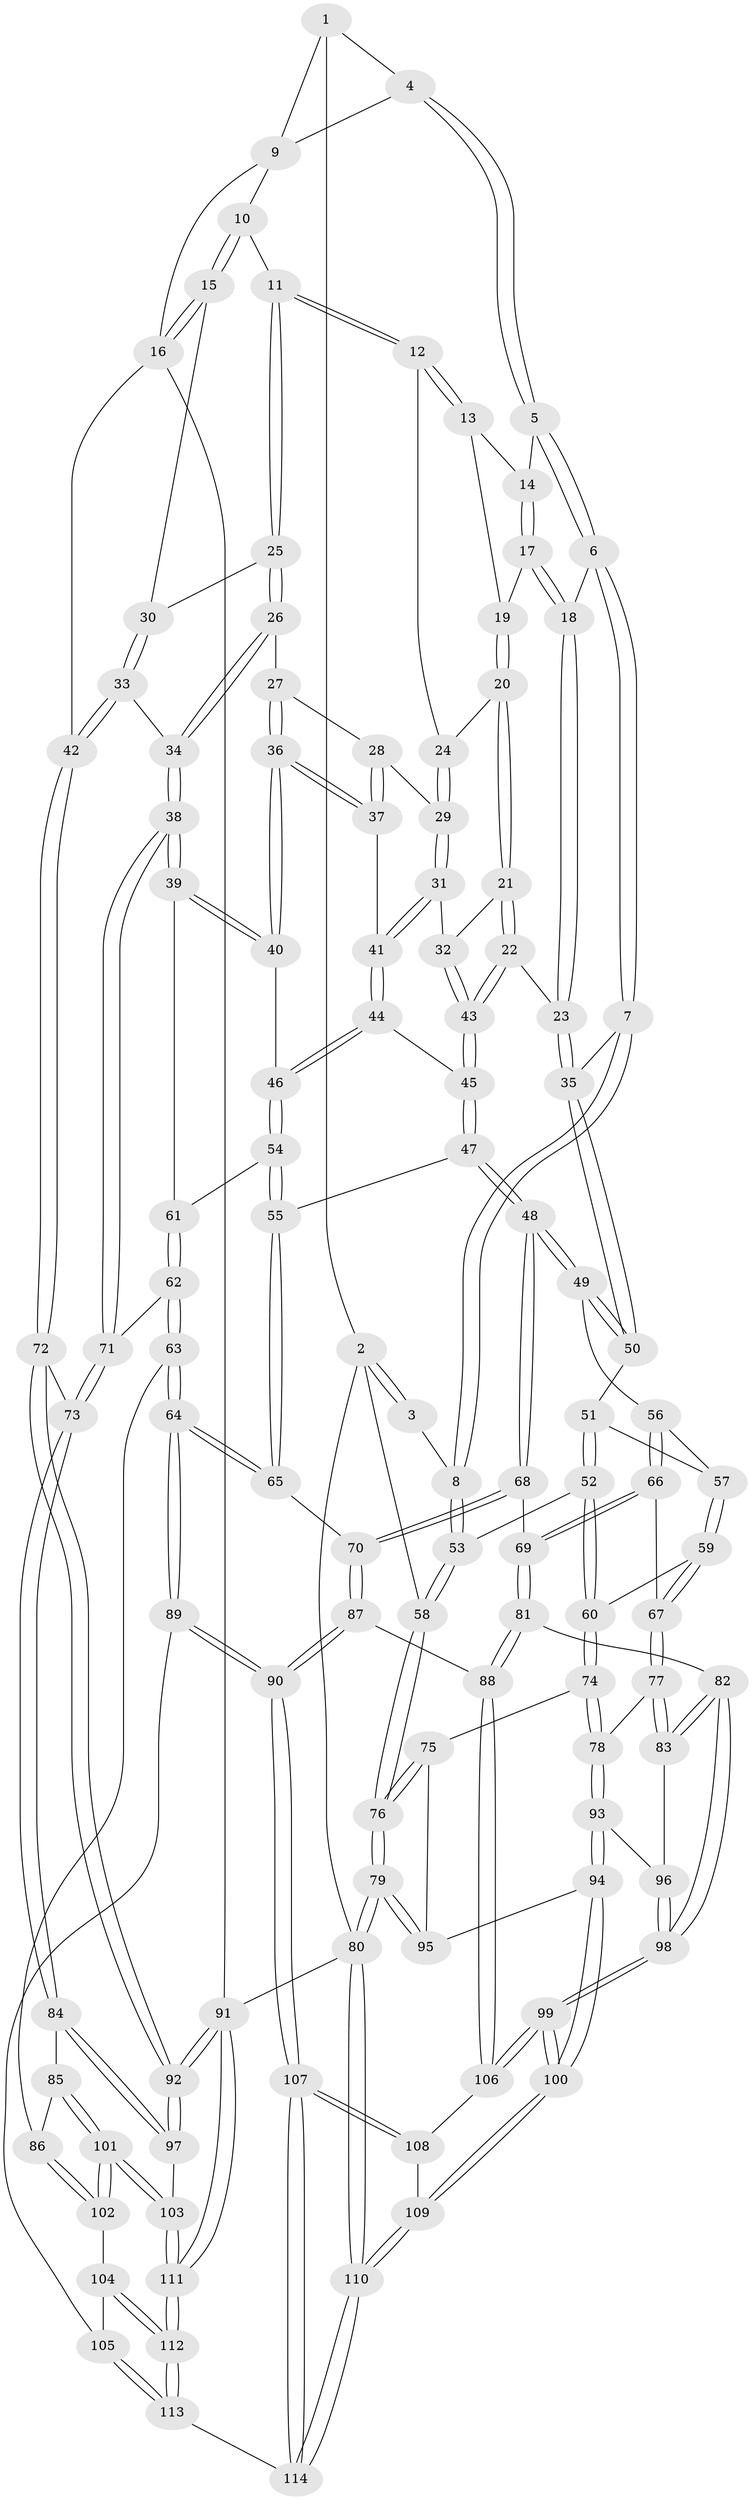// coarse degree distribution, {8: 0.022222222222222223, 2: 0.022222222222222223, 3: 0.13333333333333333, 4: 0.4, 5: 0.24444444444444444, 6: 0.15555555555555556, 7: 0.022222222222222223}
// Generated by graph-tools (version 1.1) at 2025/21/03/04/25 18:21:20]
// undirected, 114 vertices, 281 edges
graph export_dot {
graph [start="1"]
  node [color=gray90,style=filled];
  1 [pos="+0.2689931648690427+0"];
  2 [pos="+0+0.16856112983279464"];
  3 [pos="+0.15647684657576197+0"];
  4 [pos="+0.3223092268838935+0"];
  5 [pos="+0.3278746847444923+0"];
  6 [pos="+0.2457236246515991+0.13217175055596747"];
  7 [pos="+0.15968002661858083+0.2815512048845595"];
  8 [pos="+0+0.29691016426743305"];
  9 [pos="+0.6878952686138532+0"];
  10 [pos="+0.7248976198554825+0.01959486344321727"];
  11 [pos="+0.7061201470842925+0.14014302795280603"];
  12 [pos="+0.7015747955757063+0.1425062836457557"];
  13 [pos="+0.6401519210477715+0.13790928471790162"];
  14 [pos="+0.3939979365578124+0.08493716034710604"];
  15 [pos="+1+0.17869643143949468"];
  16 [pos="+1+0.1797671044994782"];
  17 [pos="+0.39804742823554184+0.09546344784877249"];
  18 [pos="+0.3442106416967287+0.2813469939319154"];
  19 [pos="+0.4427180268197081+0.1506176772406118"];
  20 [pos="+0.49162989399428547+0.23112233848737668"];
  21 [pos="+0.4901009279470746+0.23925786038455354"];
  22 [pos="+0.34491244075394506+0.3641346431552098"];
  23 [pos="+0.33416876011126334+0.3605736681002105"];
  24 [pos="+0.625619124290907+0.20023785909797084"];
  25 [pos="+0.7536296627828611+0.21776321114569117"];
  26 [pos="+0.7474282439606346+0.2530858529559556"];
  27 [pos="+0.7154158390293825+0.2863621072012763"];
  28 [pos="+0.6556065366034088+0.31418757224899735"];
  29 [pos="+0.5990908795408849+0.3200032937951414"];
  30 [pos="+0.870346475050999+0.2433580436431189"];
  31 [pos="+0.5737587901555813+0.3511254970528159"];
  32 [pos="+0.5399077673376053+0.33472287744090334"];
  33 [pos="+0.8847441261606518+0.4706272878983449"];
  34 [pos="+0.812216094289875+0.4803174567715579"];
  35 [pos="+0.2757072141336081+0.36537696083384896"];
  36 [pos="+0.6707986261324949+0.39301364798824673"];
  37 [pos="+0.6625427855922442+0.3893193115035701"];
  38 [pos="+0.8109304481521318+0.48107347055920974"];
  39 [pos="+0.804702213340896+0.47940772280847693"];
  40 [pos="+0.6794907941583022+0.4039642100638569"];
  41 [pos="+0.5805380524633336+0.3676572379155475"];
  42 [pos="+1+0.5089499790990036"];
  43 [pos="+0.3974697503719029+0.41165024178041687"];
  44 [pos="+0.5544823766346156+0.4650173786366172"];
  45 [pos="+0.41817284608269234+0.45148990073700485"];
  46 [pos="+0.580037994604487+0.4983478955509303"];
  47 [pos="+0.4135713547261158+0.48027179945779774"];
  48 [pos="+0.36635182381484327+0.6045365272185079"];
  49 [pos="+0.27247240665876754+0.54083031766289"];
  50 [pos="+0.2379412042316263+0.4579763583985465"];
  51 [pos="+0.15315635829709134+0.4982935425587058"];
  52 [pos="+0.003981810069089225+0.45050311895253176"];
  53 [pos="+0+0.3194717951437931"];
  54 [pos="+0.5809804287004241+0.5004828814665327"];
  55 [pos="+0.5247917847827931+0.5709203402359707"];
  56 [pos="+0.21402069707761903+0.5807753853827065"];
  57 [pos="+0.15694800078180046+0.525136542269801"];
  58 [pos="+0+0.3187877476822539"];
  59 [pos="+0.1352213324806693+0.5930271357396927"];
  60 [pos="+0.0627622502700868+0.5858306098983892"];
  61 [pos="+0.5907843777365829+0.5063750232414472"];
  62 [pos="+0.6633929355099399+0.6452155965823283"];
  63 [pos="+0.6102113009032475+0.7360328904862755"];
  64 [pos="+0.5784119832565792+0.7437584064211977"];
  65 [pos="+0.49294709112617363+0.6741313758772173"];
  66 [pos="+0.18763377061446074+0.6566706988681505"];
  67 [pos="+0.18266152462726176+0.6588436059510773"];
  68 [pos="+0.37212103605974883+0.6329044056215533"];
  69 [pos="+0.33695410766215034+0.6678047963573781"];
  70 [pos="+0.48570107876460733+0.6724556655510608"];
  71 [pos="+0.7690570791307932+0.5809781748980613"];
  72 [pos="+1+0.5455750548249078"];
  73 [pos="+0.8614315884722208+0.739783665807136"];
  74 [pos="+0.032681072621232335+0.7123304161943208"];
  75 [pos="+0+0.7174584845861488"];
  76 [pos="+0+0.7176399282128382"];
  77 [pos="+0.1433021203315569+0.7135821104817781"];
  78 [pos="+0.08394695359331429+0.7320422101839366"];
  79 [pos="+0+1"];
  80 [pos="+0+1"];
  81 [pos="+0.3062760309353159+0.8059222729094774"];
  82 [pos="+0.24533330411837842+0.8030350732146628"];
  83 [pos="+0.2438196338472967+0.8022589276218602"];
  84 [pos="+0.8518064234179854+0.7668882642986556"];
  85 [pos="+0.7862565614063621+0.7835770574496369"];
  86 [pos="+0.6353012568857513+0.7502810176800059"];
  87 [pos="+0.36321096978927636+0.8299026609108938"];
  88 [pos="+0.3073852067524964+0.807431885334441"];
  89 [pos="+0.5214804248269698+0.8582915219175415"];
  90 [pos="+0.4672359945540873+0.8918543310183881"];
  91 [pos="+1+1"];
  92 [pos="+1+0.9768785194841524"];
  93 [pos="+0.09339840807330868+0.8002722644207019"];
  94 [pos="+0.05993875202652193+0.8611628221087115"];
  95 [pos="+0.032157373060592485+0.8741430008439526"];
  96 [pos="+0.13412204345761114+0.8376753925850469"];
  97 [pos="+0.8745756747009621+0.8018983491760139"];
  98 [pos="+0.16281903799010108+0.9234606144596849"];
  99 [pos="+0.16184049110360563+0.9312846682086843"];
  100 [pos="+0.14858452599672342+0.9504099975285247"];
  101 [pos="+0.7510114902982219+0.9102789805959351"];
  102 [pos="+0.6961504456580281+0.8953839728066292"];
  103 [pos="+0.8461397010566315+1"];
  104 [pos="+0.6681602206290868+0.9186755349647743"];
  105 [pos="+0.5815788107041349+0.9157170100479373"];
  106 [pos="+0.28184294293706436+0.917259038781472"];
  107 [pos="+0.40660375886681044+1"];
  108 [pos="+0.2968853933860438+0.9471817328695962"];
  109 [pos="+0.11748124988330652+1"];
  110 [pos="+0+1"];
  111 [pos="+0.9207115380996522+1"];
  112 [pos="+0.7175500840626372+1"];
  113 [pos="+0.7160452336248372+1"];
  114 [pos="+0.40965450468636194+1"];
  1 -- 2;
  1 -- 4;
  1 -- 9;
  2 -- 3;
  2 -- 3;
  2 -- 58;
  2 -- 80;
  3 -- 8;
  4 -- 5;
  4 -- 5;
  4 -- 9;
  5 -- 6;
  5 -- 6;
  5 -- 14;
  6 -- 7;
  6 -- 7;
  6 -- 18;
  7 -- 8;
  7 -- 8;
  7 -- 35;
  8 -- 53;
  8 -- 53;
  9 -- 10;
  9 -- 16;
  10 -- 11;
  10 -- 15;
  10 -- 15;
  11 -- 12;
  11 -- 12;
  11 -- 25;
  11 -- 25;
  12 -- 13;
  12 -- 13;
  12 -- 24;
  13 -- 14;
  13 -- 19;
  14 -- 17;
  14 -- 17;
  15 -- 16;
  15 -- 16;
  15 -- 30;
  16 -- 42;
  16 -- 91;
  17 -- 18;
  17 -- 18;
  17 -- 19;
  18 -- 23;
  18 -- 23;
  19 -- 20;
  19 -- 20;
  20 -- 21;
  20 -- 21;
  20 -- 24;
  21 -- 22;
  21 -- 22;
  21 -- 32;
  22 -- 23;
  22 -- 43;
  22 -- 43;
  23 -- 35;
  23 -- 35;
  24 -- 29;
  24 -- 29;
  25 -- 26;
  25 -- 26;
  25 -- 30;
  26 -- 27;
  26 -- 34;
  26 -- 34;
  27 -- 28;
  27 -- 36;
  27 -- 36;
  28 -- 29;
  28 -- 37;
  28 -- 37;
  29 -- 31;
  29 -- 31;
  30 -- 33;
  30 -- 33;
  31 -- 32;
  31 -- 41;
  31 -- 41;
  32 -- 43;
  32 -- 43;
  33 -- 34;
  33 -- 42;
  33 -- 42;
  34 -- 38;
  34 -- 38;
  35 -- 50;
  35 -- 50;
  36 -- 37;
  36 -- 37;
  36 -- 40;
  36 -- 40;
  37 -- 41;
  38 -- 39;
  38 -- 39;
  38 -- 71;
  38 -- 71;
  39 -- 40;
  39 -- 40;
  39 -- 61;
  40 -- 46;
  41 -- 44;
  41 -- 44;
  42 -- 72;
  42 -- 72;
  43 -- 45;
  43 -- 45;
  44 -- 45;
  44 -- 46;
  44 -- 46;
  45 -- 47;
  45 -- 47;
  46 -- 54;
  46 -- 54;
  47 -- 48;
  47 -- 48;
  47 -- 55;
  48 -- 49;
  48 -- 49;
  48 -- 68;
  48 -- 68;
  49 -- 50;
  49 -- 50;
  49 -- 56;
  50 -- 51;
  51 -- 52;
  51 -- 52;
  51 -- 57;
  52 -- 53;
  52 -- 60;
  52 -- 60;
  53 -- 58;
  53 -- 58;
  54 -- 55;
  54 -- 55;
  54 -- 61;
  55 -- 65;
  55 -- 65;
  56 -- 57;
  56 -- 66;
  56 -- 66;
  57 -- 59;
  57 -- 59;
  58 -- 76;
  58 -- 76;
  59 -- 60;
  59 -- 67;
  59 -- 67;
  60 -- 74;
  60 -- 74;
  61 -- 62;
  61 -- 62;
  62 -- 63;
  62 -- 63;
  62 -- 71;
  63 -- 64;
  63 -- 64;
  63 -- 86;
  64 -- 65;
  64 -- 65;
  64 -- 89;
  64 -- 89;
  65 -- 70;
  66 -- 67;
  66 -- 69;
  66 -- 69;
  67 -- 77;
  67 -- 77;
  68 -- 69;
  68 -- 70;
  68 -- 70;
  69 -- 81;
  69 -- 81;
  70 -- 87;
  70 -- 87;
  71 -- 73;
  71 -- 73;
  72 -- 73;
  72 -- 92;
  72 -- 92;
  73 -- 84;
  73 -- 84;
  74 -- 75;
  74 -- 78;
  74 -- 78;
  75 -- 76;
  75 -- 76;
  75 -- 95;
  76 -- 79;
  76 -- 79;
  77 -- 78;
  77 -- 83;
  77 -- 83;
  78 -- 93;
  78 -- 93;
  79 -- 80;
  79 -- 80;
  79 -- 95;
  79 -- 95;
  80 -- 110;
  80 -- 110;
  80 -- 91;
  81 -- 82;
  81 -- 88;
  81 -- 88;
  82 -- 83;
  82 -- 83;
  82 -- 98;
  82 -- 98;
  83 -- 96;
  84 -- 85;
  84 -- 97;
  84 -- 97;
  85 -- 86;
  85 -- 101;
  85 -- 101;
  86 -- 102;
  86 -- 102;
  87 -- 88;
  87 -- 90;
  87 -- 90;
  88 -- 106;
  88 -- 106;
  89 -- 90;
  89 -- 90;
  89 -- 105;
  90 -- 107;
  90 -- 107;
  91 -- 92;
  91 -- 92;
  91 -- 111;
  91 -- 111;
  92 -- 97;
  92 -- 97;
  93 -- 94;
  93 -- 94;
  93 -- 96;
  94 -- 95;
  94 -- 100;
  94 -- 100;
  96 -- 98;
  96 -- 98;
  97 -- 103;
  98 -- 99;
  98 -- 99;
  99 -- 100;
  99 -- 100;
  99 -- 106;
  99 -- 106;
  100 -- 109;
  100 -- 109;
  101 -- 102;
  101 -- 102;
  101 -- 103;
  101 -- 103;
  102 -- 104;
  103 -- 111;
  103 -- 111;
  104 -- 105;
  104 -- 112;
  104 -- 112;
  105 -- 113;
  105 -- 113;
  106 -- 108;
  107 -- 108;
  107 -- 108;
  107 -- 114;
  107 -- 114;
  108 -- 109;
  109 -- 110;
  109 -- 110;
  110 -- 114;
  110 -- 114;
  111 -- 112;
  111 -- 112;
  112 -- 113;
  112 -- 113;
  113 -- 114;
}
